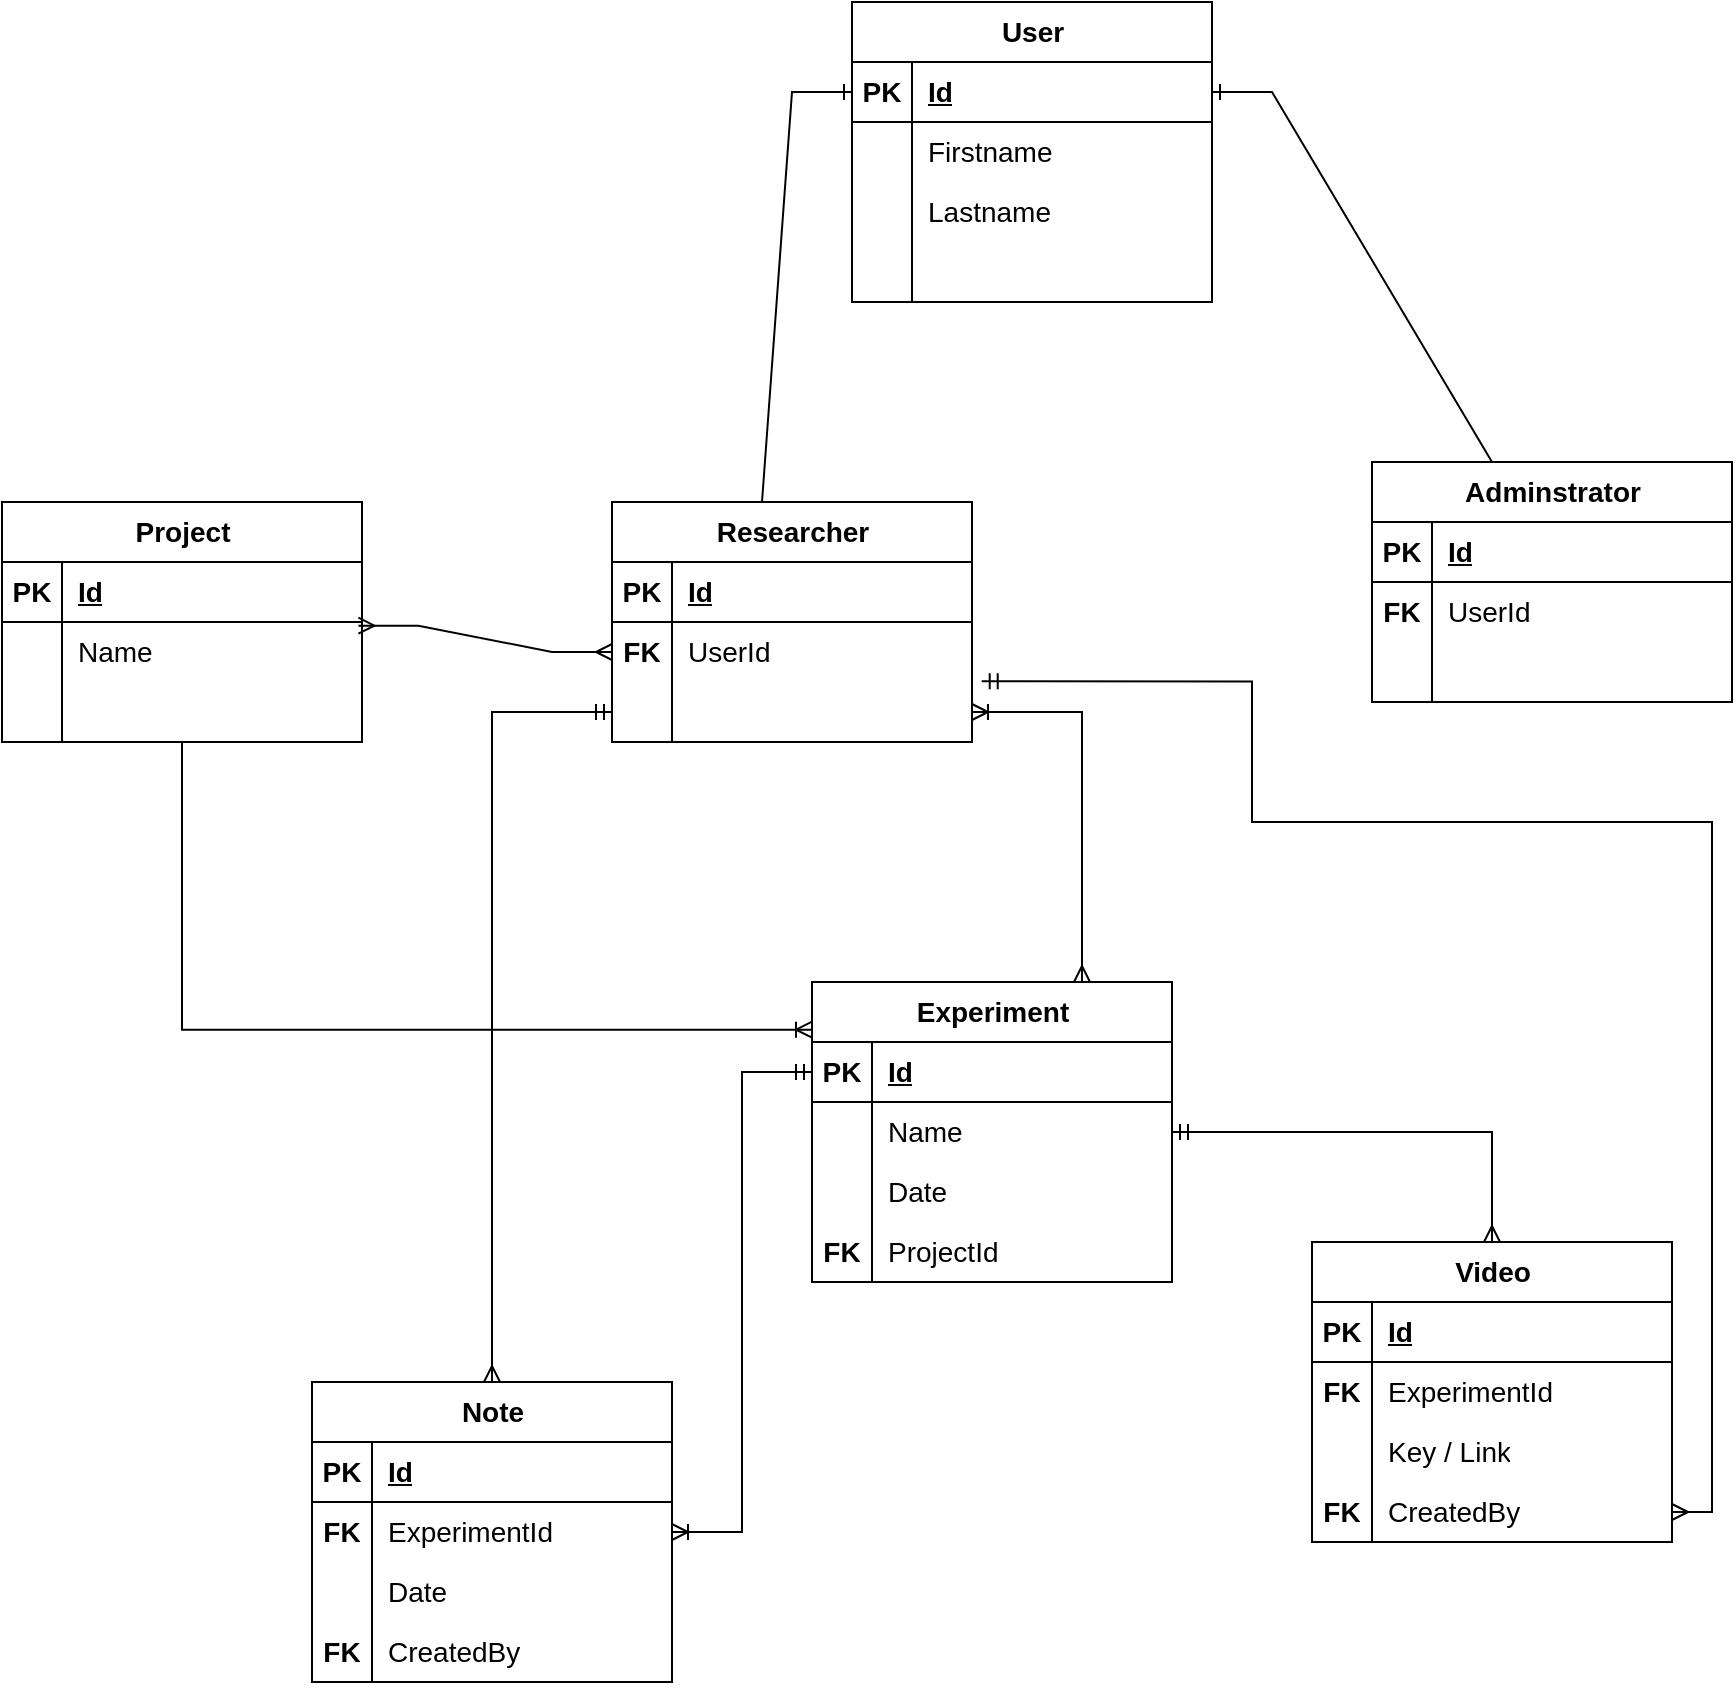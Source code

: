 <mxfile version="21.8.1" type="device">
  <diagram name="Page-1" id="5KgaLMppS0ZlpBXLG6Bj">
    <mxGraphModel dx="2043" dy="842" grid="1" gridSize="10" guides="1" tooltips="1" connect="1" arrows="1" fold="1" page="0" pageScale="1" pageWidth="850" pageHeight="1100" math="0" shadow="0">
      <root>
        <mxCell id="0" />
        <mxCell id="1" parent="0" />
        <mxCell id="0GG20aIRR1hGkGBOV-LU-1" value="User" style="shape=table;startSize=30;container=1;collapsible=1;childLayout=tableLayout;fixedRows=1;rowLines=0;fontStyle=1;align=center;resizeLast=1;html=1;fontSize=14;" vertex="1" parent="1">
          <mxGeometry x="-45" y="145" width="180" height="150" as="geometry" />
        </mxCell>
        <mxCell id="0GG20aIRR1hGkGBOV-LU-2" value="" style="shape=tableRow;horizontal=0;startSize=0;swimlaneHead=0;swimlaneBody=0;fillColor=none;collapsible=0;dropTarget=0;points=[[0,0.5],[1,0.5]];portConstraint=eastwest;top=0;left=0;right=0;bottom=1;fontSize=14;" vertex="1" parent="0GG20aIRR1hGkGBOV-LU-1">
          <mxGeometry y="30" width="180" height="30" as="geometry" />
        </mxCell>
        <mxCell id="0GG20aIRR1hGkGBOV-LU-3" value="PK" style="shape=partialRectangle;connectable=0;fillColor=none;top=0;left=0;bottom=0;right=0;fontStyle=1;overflow=hidden;whiteSpace=wrap;html=1;fontSize=14;" vertex="1" parent="0GG20aIRR1hGkGBOV-LU-2">
          <mxGeometry width="30" height="30" as="geometry">
            <mxRectangle width="30" height="30" as="alternateBounds" />
          </mxGeometry>
        </mxCell>
        <mxCell id="0GG20aIRR1hGkGBOV-LU-4" value="Id" style="shape=partialRectangle;connectable=0;fillColor=none;top=0;left=0;bottom=0;right=0;align=left;spacingLeft=6;fontStyle=5;overflow=hidden;whiteSpace=wrap;html=1;fontSize=14;" vertex="1" parent="0GG20aIRR1hGkGBOV-LU-2">
          <mxGeometry x="30" width="150" height="30" as="geometry">
            <mxRectangle width="150" height="30" as="alternateBounds" />
          </mxGeometry>
        </mxCell>
        <mxCell id="0GG20aIRR1hGkGBOV-LU-5" value="" style="shape=tableRow;horizontal=0;startSize=0;swimlaneHead=0;swimlaneBody=0;fillColor=none;collapsible=0;dropTarget=0;points=[[0,0.5],[1,0.5]];portConstraint=eastwest;top=0;left=0;right=0;bottom=0;fontSize=14;" vertex="1" parent="0GG20aIRR1hGkGBOV-LU-1">
          <mxGeometry y="60" width="180" height="30" as="geometry" />
        </mxCell>
        <mxCell id="0GG20aIRR1hGkGBOV-LU-6" value="" style="shape=partialRectangle;connectable=0;fillColor=none;top=0;left=0;bottom=0;right=0;editable=1;overflow=hidden;whiteSpace=wrap;html=1;fontSize=14;" vertex="1" parent="0GG20aIRR1hGkGBOV-LU-5">
          <mxGeometry width="30" height="30" as="geometry">
            <mxRectangle width="30" height="30" as="alternateBounds" />
          </mxGeometry>
        </mxCell>
        <mxCell id="0GG20aIRR1hGkGBOV-LU-7" value="Firstname" style="shape=partialRectangle;connectable=0;fillColor=none;top=0;left=0;bottom=0;right=0;align=left;spacingLeft=6;overflow=hidden;whiteSpace=wrap;html=1;fontSize=14;" vertex="1" parent="0GG20aIRR1hGkGBOV-LU-5">
          <mxGeometry x="30" width="150" height="30" as="geometry">
            <mxRectangle width="150" height="30" as="alternateBounds" />
          </mxGeometry>
        </mxCell>
        <mxCell id="0GG20aIRR1hGkGBOV-LU-8" value="" style="shape=tableRow;horizontal=0;startSize=0;swimlaneHead=0;swimlaneBody=0;fillColor=none;collapsible=0;dropTarget=0;points=[[0,0.5],[1,0.5]];portConstraint=eastwest;top=0;left=0;right=0;bottom=0;fontSize=14;" vertex="1" parent="0GG20aIRR1hGkGBOV-LU-1">
          <mxGeometry y="90" width="180" height="30" as="geometry" />
        </mxCell>
        <mxCell id="0GG20aIRR1hGkGBOV-LU-9" value="" style="shape=partialRectangle;connectable=0;fillColor=none;top=0;left=0;bottom=0;right=0;editable=1;overflow=hidden;whiteSpace=wrap;html=1;fontSize=14;" vertex="1" parent="0GG20aIRR1hGkGBOV-LU-8">
          <mxGeometry width="30" height="30" as="geometry">
            <mxRectangle width="30" height="30" as="alternateBounds" />
          </mxGeometry>
        </mxCell>
        <mxCell id="0GG20aIRR1hGkGBOV-LU-10" value="Lastname" style="shape=partialRectangle;connectable=0;fillColor=none;top=0;left=0;bottom=0;right=0;align=left;spacingLeft=6;overflow=hidden;whiteSpace=wrap;html=1;fontSize=14;" vertex="1" parent="0GG20aIRR1hGkGBOV-LU-8">
          <mxGeometry x="30" width="150" height="30" as="geometry">
            <mxRectangle width="150" height="30" as="alternateBounds" />
          </mxGeometry>
        </mxCell>
        <mxCell id="0GG20aIRR1hGkGBOV-LU-11" value="" style="shape=tableRow;horizontal=0;startSize=0;swimlaneHead=0;swimlaneBody=0;fillColor=none;collapsible=0;dropTarget=0;points=[[0,0.5],[1,0.5]];portConstraint=eastwest;top=0;left=0;right=0;bottom=0;fontSize=14;" vertex="1" parent="0GG20aIRR1hGkGBOV-LU-1">
          <mxGeometry y="120" width="180" height="30" as="geometry" />
        </mxCell>
        <mxCell id="0GG20aIRR1hGkGBOV-LU-12" value="" style="shape=partialRectangle;connectable=0;fillColor=none;top=0;left=0;bottom=0;right=0;editable=1;overflow=hidden;whiteSpace=wrap;html=1;fontSize=14;" vertex="1" parent="0GG20aIRR1hGkGBOV-LU-11">
          <mxGeometry width="30" height="30" as="geometry">
            <mxRectangle width="30" height="30" as="alternateBounds" />
          </mxGeometry>
        </mxCell>
        <mxCell id="0GG20aIRR1hGkGBOV-LU-13" value="" style="shape=partialRectangle;connectable=0;fillColor=none;top=0;left=0;bottom=0;right=0;align=left;spacingLeft=6;overflow=hidden;whiteSpace=wrap;html=1;fontSize=14;" vertex="1" parent="0GG20aIRR1hGkGBOV-LU-11">
          <mxGeometry x="30" width="150" height="30" as="geometry">
            <mxRectangle width="150" height="30" as="alternateBounds" />
          </mxGeometry>
        </mxCell>
        <mxCell id="0GG20aIRR1hGkGBOV-LU-14" value="Researcher" style="shape=table;startSize=30;container=1;collapsible=1;childLayout=tableLayout;fixedRows=1;rowLines=0;fontStyle=1;align=center;resizeLast=1;html=1;fontSize=14;" vertex="1" parent="1">
          <mxGeometry x="-165" y="395" width="180" height="120" as="geometry" />
        </mxCell>
        <mxCell id="0GG20aIRR1hGkGBOV-LU-15" value="" style="shape=tableRow;horizontal=0;startSize=0;swimlaneHead=0;swimlaneBody=0;fillColor=none;collapsible=0;dropTarget=0;points=[[0,0.5],[1,0.5]];portConstraint=eastwest;top=0;left=0;right=0;bottom=1;fontSize=14;" vertex="1" parent="0GG20aIRR1hGkGBOV-LU-14">
          <mxGeometry y="30" width="180" height="30" as="geometry" />
        </mxCell>
        <mxCell id="0GG20aIRR1hGkGBOV-LU-16" value="PK" style="shape=partialRectangle;connectable=0;fillColor=none;top=0;left=0;bottom=0;right=0;fontStyle=1;overflow=hidden;whiteSpace=wrap;html=1;fontSize=14;" vertex="1" parent="0GG20aIRR1hGkGBOV-LU-15">
          <mxGeometry width="30" height="30" as="geometry">
            <mxRectangle width="30" height="30" as="alternateBounds" />
          </mxGeometry>
        </mxCell>
        <mxCell id="0GG20aIRR1hGkGBOV-LU-17" value="Id" style="shape=partialRectangle;connectable=0;fillColor=none;top=0;left=0;bottom=0;right=0;align=left;spacingLeft=6;fontStyle=5;overflow=hidden;whiteSpace=wrap;html=1;fontSize=14;" vertex="1" parent="0GG20aIRR1hGkGBOV-LU-15">
          <mxGeometry x="30" width="150" height="30" as="geometry">
            <mxRectangle width="150" height="30" as="alternateBounds" />
          </mxGeometry>
        </mxCell>
        <mxCell id="0GG20aIRR1hGkGBOV-LU-21" value="" style="shape=tableRow;horizontal=0;startSize=0;swimlaneHead=0;swimlaneBody=0;fillColor=none;collapsible=0;dropTarget=0;points=[[0,0.5],[1,0.5]];portConstraint=eastwest;top=0;left=0;right=0;bottom=0;fontSize=14;" vertex="1" parent="0GG20aIRR1hGkGBOV-LU-14">
          <mxGeometry y="60" width="180" height="30" as="geometry" />
        </mxCell>
        <mxCell id="0GG20aIRR1hGkGBOV-LU-22" value="&lt;b style=&quot;font-size: 14px;&quot;&gt;FK&lt;/b&gt;" style="shape=partialRectangle;connectable=0;fillColor=none;top=0;left=0;bottom=0;right=0;editable=1;overflow=hidden;whiteSpace=wrap;html=1;fontSize=14;" vertex="1" parent="0GG20aIRR1hGkGBOV-LU-21">
          <mxGeometry width="30" height="30" as="geometry">
            <mxRectangle width="30" height="30" as="alternateBounds" />
          </mxGeometry>
        </mxCell>
        <mxCell id="0GG20aIRR1hGkGBOV-LU-23" value="UserId" style="shape=partialRectangle;connectable=0;fillColor=none;top=0;left=0;bottom=0;right=0;align=left;spacingLeft=6;overflow=hidden;whiteSpace=wrap;html=1;fontSize=14;" vertex="1" parent="0GG20aIRR1hGkGBOV-LU-21">
          <mxGeometry x="30" width="150" height="30" as="geometry">
            <mxRectangle width="150" height="30" as="alternateBounds" />
          </mxGeometry>
        </mxCell>
        <mxCell id="0GG20aIRR1hGkGBOV-LU-24" value="" style="shape=tableRow;horizontal=0;startSize=0;swimlaneHead=0;swimlaneBody=0;fillColor=none;collapsible=0;dropTarget=0;points=[[0,0.5],[1,0.5]];portConstraint=eastwest;top=0;left=0;right=0;bottom=0;fontSize=14;" vertex="1" parent="0GG20aIRR1hGkGBOV-LU-14">
          <mxGeometry y="90" width="180" height="30" as="geometry" />
        </mxCell>
        <mxCell id="0GG20aIRR1hGkGBOV-LU-25" value="" style="shape=partialRectangle;connectable=0;fillColor=none;top=0;left=0;bottom=0;right=0;editable=1;overflow=hidden;whiteSpace=wrap;html=1;fontSize=14;" vertex="1" parent="0GG20aIRR1hGkGBOV-LU-24">
          <mxGeometry width="30" height="30" as="geometry">
            <mxRectangle width="30" height="30" as="alternateBounds" />
          </mxGeometry>
        </mxCell>
        <mxCell id="0GG20aIRR1hGkGBOV-LU-26" value="" style="shape=partialRectangle;connectable=0;fillColor=none;top=0;left=0;bottom=0;right=0;align=left;spacingLeft=6;overflow=hidden;whiteSpace=wrap;html=1;fontSize=14;" vertex="1" parent="0GG20aIRR1hGkGBOV-LU-24">
          <mxGeometry x="30" width="150" height="30" as="geometry">
            <mxRectangle width="150" height="30" as="alternateBounds" />
          </mxGeometry>
        </mxCell>
        <mxCell id="0GG20aIRR1hGkGBOV-LU-27" value="Adminstrator" style="shape=table;startSize=30;container=1;collapsible=1;childLayout=tableLayout;fixedRows=1;rowLines=0;fontStyle=1;align=center;resizeLast=1;html=1;fontSize=14;" vertex="1" parent="1">
          <mxGeometry x="215" y="375" width="180" height="120" as="geometry" />
        </mxCell>
        <mxCell id="0GG20aIRR1hGkGBOV-LU-28" value="" style="shape=tableRow;horizontal=0;startSize=0;swimlaneHead=0;swimlaneBody=0;fillColor=none;collapsible=0;dropTarget=0;points=[[0,0.5],[1,0.5]];portConstraint=eastwest;top=0;left=0;right=0;bottom=1;fontSize=14;" vertex="1" parent="0GG20aIRR1hGkGBOV-LU-27">
          <mxGeometry y="30" width="180" height="30" as="geometry" />
        </mxCell>
        <mxCell id="0GG20aIRR1hGkGBOV-LU-29" value="PK" style="shape=partialRectangle;connectable=0;fillColor=none;top=0;left=0;bottom=0;right=0;fontStyle=1;overflow=hidden;whiteSpace=wrap;html=1;fontSize=14;" vertex="1" parent="0GG20aIRR1hGkGBOV-LU-28">
          <mxGeometry width="30" height="30" as="geometry">
            <mxRectangle width="30" height="30" as="alternateBounds" />
          </mxGeometry>
        </mxCell>
        <mxCell id="0GG20aIRR1hGkGBOV-LU-30" value="Id" style="shape=partialRectangle;connectable=0;fillColor=none;top=0;left=0;bottom=0;right=0;align=left;spacingLeft=6;fontStyle=5;overflow=hidden;whiteSpace=wrap;html=1;fontSize=14;" vertex="1" parent="0GG20aIRR1hGkGBOV-LU-28">
          <mxGeometry x="30" width="150" height="30" as="geometry">
            <mxRectangle width="150" height="30" as="alternateBounds" />
          </mxGeometry>
        </mxCell>
        <mxCell id="0GG20aIRR1hGkGBOV-LU-31" value="" style="shape=tableRow;horizontal=0;startSize=0;swimlaneHead=0;swimlaneBody=0;fillColor=none;collapsible=0;dropTarget=0;points=[[0,0.5],[1,0.5]];portConstraint=eastwest;top=0;left=0;right=0;bottom=0;fontSize=14;" vertex="1" parent="0GG20aIRR1hGkGBOV-LU-27">
          <mxGeometry y="60" width="180" height="30" as="geometry" />
        </mxCell>
        <mxCell id="0GG20aIRR1hGkGBOV-LU-32" value="&lt;b style=&quot;font-size: 14px;&quot;&gt;FK&lt;/b&gt;" style="shape=partialRectangle;connectable=0;fillColor=none;top=0;left=0;bottom=0;right=0;editable=1;overflow=hidden;whiteSpace=wrap;html=1;fontSize=14;" vertex="1" parent="0GG20aIRR1hGkGBOV-LU-31">
          <mxGeometry width="30" height="30" as="geometry">
            <mxRectangle width="30" height="30" as="alternateBounds" />
          </mxGeometry>
        </mxCell>
        <mxCell id="0GG20aIRR1hGkGBOV-LU-33" value="UserId" style="shape=partialRectangle;connectable=0;fillColor=none;top=0;left=0;bottom=0;right=0;align=left;spacingLeft=6;overflow=hidden;whiteSpace=wrap;html=1;fontSize=14;" vertex="1" parent="0GG20aIRR1hGkGBOV-LU-31">
          <mxGeometry x="30" width="150" height="30" as="geometry">
            <mxRectangle width="150" height="30" as="alternateBounds" />
          </mxGeometry>
        </mxCell>
        <mxCell id="0GG20aIRR1hGkGBOV-LU-34" value="" style="shape=tableRow;horizontal=0;startSize=0;swimlaneHead=0;swimlaneBody=0;fillColor=none;collapsible=0;dropTarget=0;points=[[0,0.5],[1,0.5]];portConstraint=eastwest;top=0;left=0;right=0;bottom=0;fontSize=14;" vertex="1" parent="0GG20aIRR1hGkGBOV-LU-27">
          <mxGeometry y="90" width="180" height="30" as="geometry" />
        </mxCell>
        <mxCell id="0GG20aIRR1hGkGBOV-LU-35" value="" style="shape=partialRectangle;connectable=0;fillColor=none;top=0;left=0;bottom=0;right=0;editable=1;overflow=hidden;whiteSpace=wrap;html=1;fontSize=14;" vertex="1" parent="0GG20aIRR1hGkGBOV-LU-34">
          <mxGeometry width="30" height="30" as="geometry">
            <mxRectangle width="30" height="30" as="alternateBounds" />
          </mxGeometry>
        </mxCell>
        <mxCell id="0GG20aIRR1hGkGBOV-LU-36" value="" style="shape=partialRectangle;connectable=0;fillColor=none;top=0;left=0;bottom=0;right=0;align=left;spacingLeft=6;overflow=hidden;whiteSpace=wrap;html=1;fontSize=14;" vertex="1" parent="0GG20aIRR1hGkGBOV-LU-34">
          <mxGeometry x="30" width="150" height="30" as="geometry">
            <mxRectangle width="150" height="30" as="alternateBounds" />
          </mxGeometry>
        </mxCell>
        <mxCell id="0GG20aIRR1hGkGBOV-LU-40" value="" style="edgeStyle=entityRelationEdgeStyle;fontSize=14;html=1;endArrow=ERone;endFill=1;rounded=0;exitX=0.5;exitY=0;exitDx=0;exitDy=0;entryX=1;entryY=0.5;entryDx=0;entryDy=0;" edge="1" parent="1" source="0GG20aIRR1hGkGBOV-LU-27" target="0GG20aIRR1hGkGBOV-LU-2">
          <mxGeometry width="100" height="100" relative="1" as="geometry">
            <mxPoint x="65" y="445" as="sourcePoint" />
            <mxPoint x="165" y="345" as="targetPoint" />
            <Array as="points">
              <mxPoint x="275" y="215" />
            </Array>
          </mxGeometry>
        </mxCell>
        <mxCell id="0GG20aIRR1hGkGBOV-LU-41" value="" style="edgeStyle=entityRelationEdgeStyle;fontSize=14;html=1;endArrow=ERone;endFill=1;rounded=0;exitX=0.25;exitY=0;exitDx=0;exitDy=0;entryX=0;entryY=0.5;entryDx=0;entryDy=0;" edge="1" parent="1" source="0GG20aIRR1hGkGBOV-LU-14" target="0GG20aIRR1hGkGBOV-LU-2">
          <mxGeometry width="100" height="100" relative="1" as="geometry">
            <mxPoint x="315" y="385" as="sourcePoint" />
            <mxPoint x="145" y="200" as="targetPoint" />
            <Array as="points">
              <mxPoint x="285" y="225" />
            </Array>
          </mxGeometry>
        </mxCell>
        <mxCell id="0GG20aIRR1hGkGBOV-LU-43" value="Project" style="shape=table;startSize=30;container=1;collapsible=1;childLayout=tableLayout;fixedRows=1;rowLines=0;fontStyle=1;align=center;resizeLast=1;html=1;fontSize=14;" vertex="1" parent="1">
          <mxGeometry x="-470" y="395" width="180" height="120" as="geometry" />
        </mxCell>
        <mxCell id="0GG20aIRR1hGkGBOV-LU-44" value="" style="shape=tableRow;horizontal=0;startSize=0;swimlaneHead=0;swimlaneBody=0;fillColor=none;collapsible=0;dropTarget=0;points=[[0,0.5],[1,0.5]];portConstraint=eastwest;top=0;left=0;right=0;bottom=1;fontSize=14;" vertex="1" parent="0GG20aIRR1hGkGBOV-LU-43">
          <mxGeometry y="30" width="180" height="30" as="geometry" />
        </mxCell>
        <mxCell id="0GG20aIRR1hGkGBOV-LU-45" value="PK" style="shape=partialRectangle;connectable=0;fillColor=none;top=0;left=0;bottom=0;right=0;fontStyle=1;overflow=hidden;whiteSpace=wrap;html=1;fontSize=14;" vertex="1" parent="0GG20aIRR1hGkGBOV-LU-44">
          <mxGeometry width="30" height="30" as="geometry">
            <mxRectangle width="30" height="30" as="alternateBounds" />
          </mxGeometry>
        </mxCell>
        <mxCell id="0GG20aIRR1hGkGBOV-LU-46" value="Id" style="shape=partialRectangle;connectable=0;fillColor=none;top=0;left=0;bottom=0;right=0;align=left;spacingLeft=6;fontStyle=5;overflow=hidden;whiteSpace=wrap;html=1;fontSize=14;" vertex="1" parent="0GG20aIRR1hGkGBOV-LU-44">
          <mxGeometry x="30" width="150" height="30" as="geometry">
            <mxRectangle width="150" height="30" as="alternateBounds" />
          </mxGeometry>
        </mxCell>
        <mxCell id="0GG20aIRR1hGkGBOV-LU-47" value="" style="shape=tableRow;horizontal=0;startSize=0;swimlaneHead=0;swimlaneBody=0;fillColor=none;collapsible=0;dropTarget=0;points=[[0,0.5],[1,0.5]];portConstraint=eastwest;top=0;left=0;right=0;bottom=0;fontSize=14;" vertex="1" parent="0GG20aIRR1hGkGBOV-LU-43">
          <mxGeometry y="60" width="180" height="30" as="geometry" />
        </mxCell>
        <mxCell id="0GG20aIRR1hGkGBOV-LU-48" value="" style="shape=partialRectangle;connectable=0;fillColor=none;top=0;left=0;bottom=0;right=0;editable=1;overflow=hidden;whiteSpace=wrap;html=1;fontSize=14;" vertex="1" parent="0GG20aIRR1hGkGBOV-LU-47">
          <mxGeometry width="30" height="30" as="geometry">
            <mxRectangle width="30" height="30" as="alternateBounds" />
          </mxGeometry>
        </mxCell>
        <mxCell id="0GG20aIRR1hGkGBOV-LU-49" value="Name" style="shape=partialRectangle;connectable=0;fillColor=none;top=0;left=0;bottom=0;right=0;align=left;spacingLeft=6;overflow=hidden;whiteSpace=wrap;html=1;fontSize=14;" vertex="1" parent="0GG20aIRR1hGkGBOV-LU-47">
          <mxGeometry x="30" width="150" height="30" as="geometry">
            <mxRectangle width="150" height="30" as="alternateBounds" />
          </mxGeometry>
        </mxCell>
        <mxCell id="0GG20aIRR1hGkGBOV-LU-50" value="" style="shape=tableRow;horizontal=0;startSize=0;swimlaneHead=0;swimlaneBody=0;fillColor=none;collapsible=0;dropTarget=0;points=[[0,0.5],[1,0.5]];portConstraint=eastwest;top=0;left=0;right=0;bottom=0;fontSize=14;" vertex="1" parent="0GG20aIRR1hGkGBOV-LU-43">
          <mxGeometry y="90" width="180" height="30" as="geometry" />
        </mxCell>
        <mxCell id="0GG20aIRR1hGkGBOV-LU-51" value="" style="shape=partialRectangle;connectable=0;fillColor=none;top=0;left=0;bottom=0;right=0;editable=1;overflow=hidden;whiteSpace=wrap;html=1;fontSize=14;" vertex="1" parent="0GG20aIRR1hGkGBOV-LU-50">
          <mxGeometry width="30" height="30" as="geometry">
            <mxRectangle width="30" height="30" as="alternateBounds" />
          </mxGeometry>
        </mxCell>
        <mxCell id="0GG20aIRR1hGkGBOV-LU-52" value="" style="shape=partialRectangle;connectable=0;fillColor=none;top=0;left=0;bottom=0;right=0;align=left;spacingLeft=6;overflow=hidden;whiteSpace=wrap;html=1;fontSize=14;" vertex="1" parent="0GG20aIRR1hGkGBOV-LU-50">
          <mxGeometry x="30" width="150" height="30" as="geometry">
            <mxRectangle width="150" height="30" as="alternateBounds" />
          </mxGeometry>
        </mxCell>
        <mxCell id="0GG20aIRR1hGkGBOV-LU-53" value="" style="edgeStyle=entityRelationEdgeStyle;fontSize=14;html=1;endArrow=ERmany;startArrow=ERmany;rounded=0;exitX=0.99;exitY=0.062;exitDx=0;exitDy=0;entryX=0;entryY=0.5;entryDx=0;entryDy=0;exitPerimeter=0;startFill=0;" edge="1" parent="1" source="0GG20aIRR1hGkGBOV-LU-47" target="0GG20aIRR1hGkGBOV-LU-21">
          <mxGeometry width="100" height="100" relative="1" as="geometry">
            <mxPoint x="-185" y="645" as="sourcePoint" />
            <mxPoint x="-265" y="430" as="targetPoint" />
            <Array as="points">
              <mxPoint x="-185" y="687" />
              <mxPoint x="-225" y="490" />
              <mxPoint x="-165" y="490" />
            </Array>
          </mxGeometry>
        </mxCell>
        <mxCell id="0GG20aIRR1hGkGBOV-LU-54" value="Experiment" style="shape=table;startSize=30;container=1;collapsible=1;childLayout=tableLayout;fixedRows=1;rowLines=0;fontStyle=1;align=center;resizeLast=1;html=1;fontSize=14;" vertex="1" parent="1">
          <mxGeometry x="-65" y="635" width="180" height="150" as="geometry" />
        </mxCell>
        <mxCell id="0GG20aIRR1hGkGBOV-LU-55" value="" style="shape=tableRow;horizontal=0;startSize=0;swimlaneHead=0;swimlaneBody=0;fillColor=none;collapsible=0;dropTarget=0;points=[[0,0.5],[1,0.5]];portConstraint=eastwest;top=0;left=0;right=0;bottom=1;fontSize=14;" vertex="1" parent="0GG20aIRR1hGkGBOV-LU-54">
          <mxGeometry y="30" width="180" height="30" as="geometry" />
        </mxCell>
        <mxCell id="0GG20aIRR1hGkGBOV-LU-56" value="PK" style="shape=partialRectangle;connectable=0;fillColor=none;top=0;left=0;bottom=0;right=0;fontStyle=1;overflow=hidden;whiteSpace=wrap;html=1;fontSize=14;" vertex="1" parent="0GG20aIRR1hGkGBOV-LU-55">
          <mxGeometry width="30" height="30" as="geometry">
            <mxRectangle width="30" height="30" as="alternateBounds" />
          </mxGeometry>
        </mxCell>
        <mxCell id="0GG20aIRR1hGkGBOV-LU-57" value="Id" style="shape=partialRectangle;connectable=0;fillColor=none;top=0;left=0;bottom=0;right=0;align=left;spacingLeft=6;fontStyle=5;overflow=hidden;whiteSpace=wrap;html=1;fontSize=14;" vertex="1" parent="0GG20aIRR1hGkGBOV-LU-55">
          <mxGeometry x="30" width="150" height="30" as="geometry">
            <mxRectangle width="150" height="30" as="alternateBounds" />
          </mxGeometry>
        </mxCell>
        <mxCell id="0GG20aIRR1hGkGBOV-LU-58" value="" style="shape=tableRow;horizontal=0;startSize=0;swimlaneHead=0;swimlaneBody=0;fillColor=none;collapsible=0;dropTarget=0;points=[[0,0.5],[1,0.5]];portConstraint=eastwest;top=0;left=0;right=0;bottom=0;fontSize=14;" vertex="1" parent="0GG20aIRR1hGkGBOV-LU-54">
          <mxGeometry y="60" width="180" height="30" as="geometry" />
        </mxCell>
        <mxCell id="0GG20aIRR1hGkGBOV-LU-59" value="" style="shape=partialRectangle;connectable=0;fillColor=none;top=0;left=0;bottom=0;right=0;editable=1;overflow=hidden;whiteSpace=wrap;html=1;fontSize=14;" vertex="1" parent="0GG20aIRR1hGkGBOV-LU-58">
          <mxGeometry width="30" height="30" as="geometry">
            <mxRectangle width="30" height="30" as="alternateBounds" />
          </mxGeometry>
        </mxCell>
        <mxCell id="0GG20aIRR1hGkGBOV-LU-60" value="Name" style="shape=partialRectangle;connectable=0;fillColor=none;top=0;left=0;bottom=0;right=0;align=left;spacingLeft=6;overflow=hidden;whiteSpace=wrap;html=1;fontSize=14;" vertex="1" parent="0GG20aIRR1hGkGBOV-LU-58">
          <mxGeometry x="30" width="150" height="30" as="geometry">
            <mxRectangle width="150" height="30" as="alternateBounds" />
          </mxGeometry>
        </mxCell>
        <mxCell id="0GG20aIRR1hGkGBOV-LU-61" value="" style="shape=tableRow;horizontal=0;startSize=0;swimlaneHead=0;swimlaneBody=0;fillColor=none;collapsible=0;dropTarget=0;points=[[0,0.5],[1,0.5]];portConstraint=eastwest;top=0;left=0;right=0;bottom=0;fontSize=14;" vertex="1" parent="0GG20aIRR1hGkGBOV-LU-54">
          <mxGeometry y="90" width="180" height="30" as="geometry" />
        </mxCell>
        <mxCell id="0GG20aIRR1hGkGBOV-LU-62" value="" style="shape=partialRectangle;connectable=0;fillColor=none;top=0;left=0;bottom=0;right=0;editable=1;overflow=hidden;whiteSpace=wrap;html=1;fontSize=14;" vertex="1" parent="0GG20aIRR1hGkGBOV-LU-61">
          <mxGeometry width="30" height="30" as="geometry">
            <mxRectangle width="30" height="30" as="alternateBounds" />
          </mxGeometry>
        </mxCell>
        <mxCell id="0GG20aIRR1hGkGBOV-LU-63" value="Date" style="shape=partialRectangle;connectable=0;fillColor=none;top=0;left=0;bottom=0;right=0;align=left;spacingLeft=6;overflow=hidden;whiteSpace=wrap;html=1;fontSize=14;" vertex="1" parent="0GG20aIRR1hGkGBOV-LU-61">
          <mxGeometry x="30" width="150" height="30" as="geometry">
            <mxRectangle width="150" height="30" as="alternateBounds" />
          </mxGeometry>
        </mxCell>
        <mxCell id="0GG20aIRR1hGkGBOV-LU-74" value="" style="shape=tableRow;horizontal=0;startSize=0;swimlaneHead=0;swimlaneBody=0;fillColor=none;collapsible=0;dropTarget=0;points=[[0,0.5],[1,0.5]];portConstraint=eastwest;top=0;left=0;right=0;bottom=0;fontSize=14;" vertex="1" parent="0GG20aIRR1hGkGBOV-LU-54">
          <mxGeometry y="120" width="180" height="30" as="geometry" />
        </mxCell>
        <mxCell id="0GG20aIRR1hGkGBOV-LU-75" value="&lt;b style=&quot;font-size: 14px;&quot;&gt;FK&lt;/b&gt;" style="shape=partialRectangle;connectable=0;fillColor=none;top=0;left=0;bottom=0;right=0;editable=1;overflow=hidden;whiteSpace=wrap;html=1;fontSize=14;" vertex="1" parent="0GG20aIRR1hGkGBOV-LU-74">
          <mxGeometry width="30" height="30" as="geometry">
            <mxRectangle width="30" height="30" as="alternateBounds" />
          </mxGeometry>
        </mxCell>
        <mxCell id="0GG20aIRR1hGkGBOV-LU-76" value="ProjectId" style="shape=partialRectangle;connectable=0;fillColor=none;top=0;left=0;bottom=0;right=0;align=left;spacingLeft=6;overflow=hidden;whiteSpace=wrap;html=1;fontSize=14;" vertex="1" parent="0GG20aIRR1hGkGBOV-LU-74">
          <mxGeometry x="30" width="150" height="30" as="geometry">
            <mxRectangle width="150" height="30" as="alternateBounds" />
          </mxGeometry>
        </mxCell>
        <mxCell id="0GG20aIRR1hGkGBOV-LU-64" value="Note" style="shape=table;startSize=30;container=1;collapsible=1;childLayout=tableLayout;fixedRows=1;rowLines=0;fontStyle=1;align=center;resizeLast=1;html=1;fontSize=14;" vertex="1" parent="1">
          <mxGeometry x="-315" y="835" width="180" height="150" as="geometry" />
        </mxCell>
        <mxCell id="0GG20aIRR1hGkGBOV-LU-65" value="" style="shape=tableRow;horizontal=0;startSize=0;swimlaneHead=0;swimlaneBody=0;fillColor=none;collapsible=0;dropTarget=0;points=[[0,0.5],[1,0.5]];portConstraint=eastwest;top=0;left=0;right=0;bottom=1;fontSize=14;" vertex="1" parent="0GG20aIRR1hGkGBOV-LU-64">
          <mxGeometry y="30" width="180" height="30" as="geometry" />
        </mxCell>
        <mxCell id="0GG20aIRR1hGkGBOV-LU-66" value="PK" style="shape=partialRectangle;connectable=0;fillColor=none;top=0;left=0;bottom=0;right=0;fontStyle=1;overflow=hidden;whiteSpace=wrap;html=1;fontSize=14;" vertex="1" parent="0GG20aIRR1hGkGBOV-LU-65">
          <mxGeometry width="30" height="30" as="geometry">
            <mxRectangle width="30" height="30" as="alternateBounds" />
          </mxGeometry>
        </mxCell>
        <mxCell id="0GG20aIRR1hGkGBOV-LU-67" value="Id" style="shape=partialRectangle;connectable=0;fillColor=none;top=0;left=0;bottom=0;right=0;align=left;spacingLeft=6;fontStyle=5;overflow=hidden;whiteSpace=wrap;html=1;fontSize=14;" vertex="1" parent="0GG20aIRR1hGkGBOV-LU-65">
          <mxGeometry x="30" width="150" height="30" as="geometry">
            <mxRectangle width="150" height="30" as="alternateBounds" />
          </mxGeometry>
        </mxCell>
        <mxCell id="0GG20aIRR1hGkGBOV-LU-68" value="" style="shape=tableRow;horizontal=0;startSize=0;swimlaneHead=0;swimlaneBody=0;fillColor=none;collapsible=0;dropTarget=0;points=[[0,0.5],[1,0.5]];portConstraint=eastwest;top=0;left=0;right=0;bottom=0;fontSize=14;" vertex="1" parent="0GG20aIRR1hGkGBOV-LU-64">
          <mxGeometry y="60" width="180" height="30" as="geometry" />
        </mxCell>
        <mxCell id="0GG20aIRR1hGkGBOV-LU-69" value="&lt;b style=&quot;font-size: 14px;&quot;&gt;FK&lt;/b&gt;" style="shape=partialRectangle;connectable=0;fillColor=none;top=0;left=0;bottom=0;right=0;editable=1;overflow=hidden;whiteSpace=wrap;html=1;fontSize=14;" vertex="1" parent="0GG20aIRR1hGkGBOV-LU-68">
          <mxGeometry width="30" height="30" as="geometry">
            <mxRectangle width="30" height="30" as="alternateBounds" />
          </mxGeometry>
        </mxCell>
        <mxCell id="0GG20aIRR1hGkGBOV-LU-70" value="ExperimentId" style="shape=partialRectangle;connectable=0;fillColor=none;top=0;left=0;bottom=0;right=0;align=left;spacingLeft=6;overflow=hidden;whiteSpace=wrap;html=1;fontSize=14;" vertex="1" parent="0GG20aIRR1hGkGBOV-LU-68">
          <mxGeometry x="30" width="150" height="30" as="geometry">
            <mxRectangle width="150" height="30" as="alternateBounds" />
          </mxGeometry>
        </mxCell>
        <mxCell id="0GG20aIRR1hGkGBOV-LU-71" value="" style="shape=tableRow;horizontal=0;startSize=0;swimlaneHead=0;swimlaneBody=0;fillColor=none;collapsible=0;dropTarget=0;points=[[0,0.5],[1,0.5]];portConstraint=eastwest;top=0;left=0;right=0;bottom=0;fontSize=14;" vertex="1" parent="0GG20aIRR1hGkGBOV-LU-64">
          <mxGeometry y="90" width="180" height="30" as="geometry" />
        </mxCell>
        <mxCell id="0GG20aIRR1hGkGBOV-LU-72" value="" style="shape=partialRectangle;connectable=0;fillColor=none;top=0;left=0;bottom=0;right=0;editable=1;overflow=hidden;whiteSpace=wrap;html=1;fontSize=14;" vertex="1" parent="0GG20aIRR1hGkGBOV-LU-71">
          <mxGeometry width="30" height="30" as="geometry">
            <mxRectangle width="30" height="30" as="alternateBounds" />
          </mxGeometry>
        </mxCell>
        <mxCell id="0GG20aIRR1hGkGBOV-LU-73" value="Date" style="shape=partialRectangle;connectable=0;fillColor=none;top=0;left=0;bottom=0;right=0;align=left;spacingLeft=6;overflow=hidden;whiteSpace=wrap;html=1;fontSize=14;" vertex="1" parent="0GG20aIRR1hGkGBOV-LU-71">
          <mxGeometry x="30" width="150" height="30" as="geometry">
            <mxRectangle width="150" height="30" as="alternateBounds" />
          </mxGeometry>
        </mxCell>
        <mxCell id="0GG20aIRR1hGkGBOV-LU-97" value="" style="shape=tableRow;horizontal=0;startSize=0;swimlaneHead=0;swimlaneBody=0;fillColor=none;collapsible=0;dropTarget=0;points=[[0,0.5],[1,0.5]];portConstraint=eastwest;top=0;left=0;right=0;bottom=0;fontSize=14;" vertex="1" parent="0GG20aIRR1hGkGBOV-LU-64">
          <mxGeometry y="120" width="180" height="30" as="geometry" />
        </mxCell>
        <mxCell id="0GG20aIRR1hGkGBOV-LU-98" value="&lt;b&gt;FK&lt;/b&gt;" style="shape=partialRectangle;connectable=0;fillColor=none;top=0;left=0;bottom=0;right=0;editable=1;overflow=hidden;whiteSpace=wrap;html=1;fontSize=14;" vertex="1" parent="0GG20aIRR1hGkGBOV-LU-97">
          <mxGeometry width="30" height="30" as="geometry">
            <mxRectangle width="30" height="30" as="alternateBounds" />
          </mxGeometry>
        </mxCell>
        <mxCell id="0GG20aIRR1hGkGBOV-LU-99" value="CreatedBy" style="shape=partialRectangle;connectable=0;fillColor=none;top=0;left=0;bottom=0;right=0;align=left;spacingLeft=6;overflow=hidden;whiteSpace=wrap;html=1;fontSize=14;" vertex="1" parent="0GG20aIRR1hGkGBOV-LU-97">
          <mxGeometry x="30" width="150" height="30" as="geometry">
            <mxRectangle width="150" height="30" as="alternateBounds" />
          </mxGeometry>
        </mxCell>
        <mxCell id="0GG20aIRR1hGkGBOV-LU-77" value="Video" style="shape=table;startSize=30;container=1;collapsible=1;childLayout=tableLayout;fixedRows=1;rowLines=0;fontStyle=1;align=center;resizeLast=1;html=1;fontSize=14;" vertex="1" parent="1">
          <mxGeometry x="185" y="765" width="180" height="150" as="geometry" />
        </mxCell>
        <mxCell id="0GG20aIRR1hGkGBOV-LU-78" value="" style="shape=tableRow;horizontal=0;startSize=0;swimlaneHead=0;swimlaneBody=0;fillColor=none;collapsible=0;dropTarget=0;points=[[0,0.5],[1,0.5]];portConstraint=eastwest;top=0;left=0;right=0;bottom=1;fontSize=14;" vertex="1" parent="0GG20aIRR1hGkGBOV-LU-77">
          <mxGeometry y="30" width="180" height="30" as="geometry" />
        </mxCell>
        <mxCell id="0GG20aIRR1hGkGBOV-LU-79" value="PK" style="shape=partialRectangle;connectable=0;fillColor=none;top=0;left=0;bottom=0;right=0;fontStyle=1;overflow=hidden;whiteSpace=wrap;html=1;fontSize=14;" vertex="1" parent="0GG20aIRR1hGkGBOV-LU-78">
          <mxGeometry width="30" height="30" as="geometry">
            <mxRectangle width="30" height="30" as="alternateBounds" />
          </mxGeometry>
        </mxCell>
        <mxCell id="0GG20aIRR1hGkGBOV-LU-80" value="Id" style="shape=partialRectangle;connectable=0;fillColor=none;top=0;left=0;bottom=0;right=0;align=left;spacingLeft=6;fontStyle=5;overflow=hidden;whiteSpace=wrap;html=1;fontSize=14;" vertex="1" parent="0GG20aIRR1hGkGBOV-LU-78">
          <mxGeometry x="30" width="150" height="30" as="geometry">
            <mxRectangle width="150" height="30" as="alternateBounds" />
          </mxGeometry>
        </mxCell>
        <mxCell id="0GG20aIRR1hGkGBOV-LU-81" value="" style="shape=tableRow;horizontal=0;startSize=0;swimlaneHead=0;swimlaneBody=0;fillColor=none;collapsible=0;dropTarget=0;points=[[0,0.5],[1,0.5]];portConstraint=eastwest;top=0;left=0;right=0;bottom=0;fontSize=14;" vertex="1" parent="0GG20aIRR1hGkGBOV-LU-77">
          <mxGeometry y="60" width="180" height="30" as="geometry" />
        </mxCell>
        <mxCell id="0GG20aIRR1hGkGBOV-LU-82" value="&lt;b style=&quot;font-size: 14px;&quot;&gt;FK&lt;/b&gt;" style="shape=partialRectangle;connectable=0;fillColor=none;top=0;left=0;bottom=0;right=0;editable=1;overflow=hidden;whiteSpace=wrap;html=1;fontSize=14;" vertex="1" parent="0GG20aIRR1hGkGBOV-LU-81">
          <mxGeometry width="30" height="30" as="geometry">
            <mxRectangle width="30" height="30" as="alternateBounds" />
          </mxGeometry>
        </mxCell>
        <mxCell id="0GG20aIRR1hGkGBOV-LU-83" value="ExperimentId" style="shape=partialRectangle;connectable=0;fillColor=none;top=0;left=0;bottom=0;right=0;align=left;spacingLeft=6;overflow=hidden;whiteSpace=wrap;html=1;fontSize=14;" vertex="1" parent="0GG20aIRR1hGkGBOV-LU-81">
          <mxGeometry x="30" width="150" height="30" as="geometry">
            <mxRectangle width="150" height="30" as="alternateBounds" />
          </mxGeometry>
        </mxCell>
        <mxCell id="0GG20aIRR1hGkGBOV-LU-84" value="" style="shape=tableRow;horizontal=0;startSize=0;swimlaneHead=0;swimlaneBody=0;fillColor=none;collapsible=0;dropTarget=0;points=[[0,0.5],[1,0.5]];portConstraint=eastwest;top=0;left=0;right=0;bottom=0;fontSize=14;" vertex="1" parent="0GG20aIRR1hGkGBOV-LU-77">
          <mxGeometry y="90" width="180" height="30" as="geometry" />
        </mxCell>
        <mxCell id="0GG20aIRR1hGkGBOV-LU-85" value="" style="shape=partialRectangle;connectable=0;fillColor=none;top=0;left=0;bottom=0;right=0;editable=1;overflow=hidden;whiteSpace=wrap;html=1;fontSize=14;" vertex="1" parent="0GG20aIRR1hGkGBOV-LU-84">
          <mxGeometry width="30" height="30" as="geometry">
            <mxRectangle width="30" height="30" as="alternateBounds" />
          </mxGeometry>
        </mxCell>
        <mxCell id="0GG20aIRR1hGkGBOV-LU-86" value="Key / Link" style="shape=partialRectangle;connectable=0;fillColor=none;top=0;left=0;bottom=0;right=0;align=left;spacingLeft=6;overflow=hidden;whiteSpace=wrap;html=1;fontSize=14;" vertex="1" parent="0GG20aIRR1hGkGBOV-LU-84">
          <mxGeometry x="30" width="150" height="30" as="geometry">
            <mxRectangle width="150" height="30" as="alternateBounds" />
          </mxGeometry>
        </mxCell>
        <mxCell id="0GG20aIRR1hGkGBOV-LU-93" value="" style="shape=tableRow;horizontal=0;startSize=0;swimlaneHead=0;swimlaneBody=0;fillColor=none;collapsible=0;dropTarget=0;points=[[0,0.5],[1,0.5]];portConstraint=eastwest;top=0;left=0;right=0;bottom=0;fontSize=14;" vertex="1" parent="0GG20aIRR1hGkGBOV-LU-77">
          <mxGeometry y="120" width="180" height="30" as="geometry" />
        </mxCell>
        <mxCell id="0GG20aIRR1hGkGBOV-LU-94" value="&lt;b style=&quot;font-size: 14px;&quot;&gt;FK&lt;br style=&quot;font-size: 14px;&quot;&gt;&lt;/b&gt;" style="shape=partialRectangle;connectable=0;fillColor=none;top=0;left=0;bottom=0;right=0;editable=1;overflow=hidden;whiteSpace=wrap;html=1;fontSize=14;" vertex="1" parent="0GG20aIRR1hGkGBOV-LU-93">
          <mxGeometry width="30" height="30" as="geometry">
            <mxRectangle width="30" height="30" as="alternateBounds" />
          </mxGeometry>
        </mxCell>
        <mxCell id="0GG20aIRR1hGkGBOV-LU-95" value="CreatedBy" style="shape=partialRectangle;connectable=0;fillColor=none;top=0;left=0;bottom=0;right=0;align=left;spacingLeft=6;overflow=hidden;whiteSpace=wrap;html=1;fontSize=14;" vertex="1" parent="0GG20aIRR1hGkGBOV-LU-93">
          <mxGeometry x="30" width="150" height="30" as="geometry">
            <mxRectangle width="150" height="30" as="alternateBounds" />
          </mxGeometry>
        </mxCell>
        <mxCell id="0GG20aIRR1hGkGBOV-LU-89" style="edgeStyle=orthogonalEdgeStyle;rounded=0;orthogonalLoop=1;jettySize=auto;html=1;entryX=0;entryY=0.5;entryDx=0;entryDy=0;endArrow=ERmandOne;endFill=0;startArrow=ERoneToMany;startFill=0;fontSize=14;" edge="1" parent="1" source="0GG20aIRR1hGkGBOV-LU-68" target="0GG20aIRR1hGkGBOV-LU-55">
          <mxGeometry relative="1" as="geometry" />
        </mxCell>
        <mxCell id="0GG20aIRR1hGkGBOV-LU-90" style="edgeStyle=orthogonalEdgeStyle;rounded=0;orthogonalLoop=1;jettySize=auto;html=1;endArrow=ERoneToMany;endFill=0;entryX=0;entryY=0.159;entryDx=0;entryDy=0;entryPerimeter=0;fontSize=14;" edge="1" parent="1" source="0GG20aIRR1hGkGBOV-LU-50" target="0GG20aIRR1hGkGBOV-LU-54">
          <mxGeometry relative="1" as="geometry">
            <Array as="points">
              <mxPoint x="-380" y="659" />
            </Array>
          </mxGeometry>
        </mxCell>
        <mxCell id="0GG20aIRR1hGkGBOV-LU-91" style="edgeStyle=orthogonalEdgeStyle;rounded=0;orthogonalLoop=1;jettySize=auto;html=1;exitX=1;exitY=0.5;exitDx=0;exitDy=0;startArrow=ERmandOne;startFill=0;endArrow=ERmany;endFill=0;fontSize=14;" edge="1" parent="1" source="0GG20aIRR1hGkGBOV-LU-58" target="0GG20aIRR1hGkGBOV-LU-77">
          <mxGeometry relative="1" as="geometry" />
        </mxCell>
        <mxCell id="0GG20aIRR1hGkGBOV-LU-92" style="edgeStyle=orthogonalEdgeStyle;rounded=0;orthogonalLoop=1;jettySize=auto;html=1;exitX=1;exitY=0.5;exitDx=0;exitDy=0;entryX=0.75;entryY=0;entryDx=0;entryDy=0;startArrow=ERoneToMany;startFill=0;endArrow=ERmany;endFill=0;fontSize=14;" edge="1" parent="1" source="0GG20aIRR1hGkGBOV-LU-24" target="0GG20aIRR1hGkGBOV-LU-54">
          <mxGeometry relative="1" as="geometry" />
        </mxCell>
        <mxCell id="0GG20aIRR1hGkGBOV-LU-96" style="edgeStyle=orthogonalEdgeStyle;rounded=0;orthogonalLoop=1;jettySize=auto;html=1;exitX=1;exitY=0.5;exitDx=0;exitDy=0;entryX=1.027;entryY=0.989;entryDx=0;entryDy=0;entryPerimeter=0;startArrow=ERmany;startFill=0;endArrow=ERmandOne;endFill=0;fontSize=14;" edge="1" parent="1" source="0GG20aIRR1hGkGBOV-LU-93" target="0GG20aIRR1hGkGBOV-LU-21">
          <mxGeometry relative="1" as="geometry">
            <Array as="points">
              <mxPoint x="385" y="900" />
              <mxPoint x="385" y="555" />
              <mxPoint x="155" y="555" />
              <mxPoint x="155" y="485" />
            </Array>
          </mxGeometry>
        </mxCell>
        <mxCell id="0GG20aIRR1hGkGBOV-LU-100" style="edgeStyle=orthogonalEdgeStyle;rounded=0;orthogonalLoop=1;jettySize=auto;html=1;startArrow=ERmandOne;startFill=0;endArrow=ERmany;endFill=0;" edge="1" parent="1" source="0GG20aIRR1hGkGBOV-LU-24" target="0GG20aIRR1hGkGBOV-LU-64">
          <mxGeometry relative="1" as="geometry" />
        </mxCell>
      </root>
    </mxGraphModel>
  </diagram>
</mxfile>
